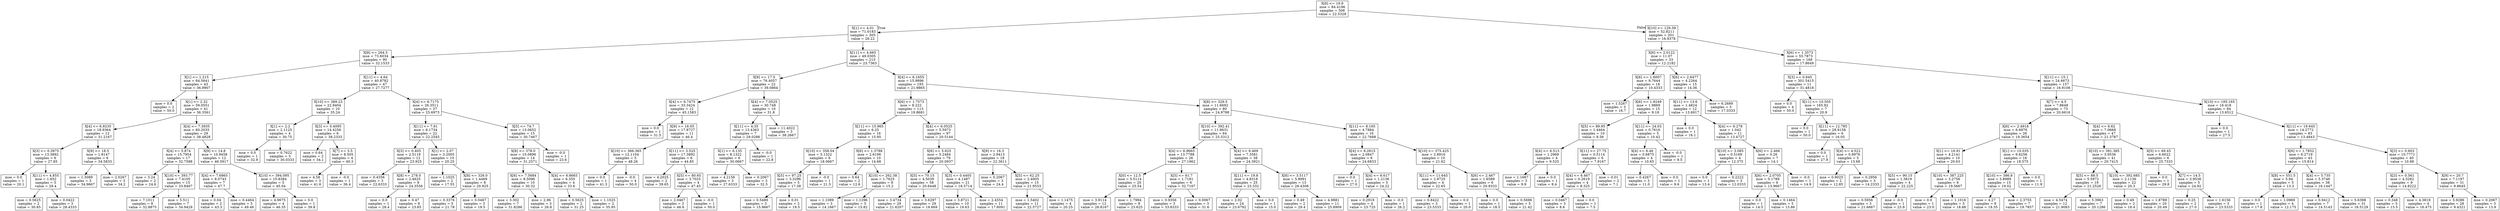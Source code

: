 digraph Tree {
node [shape=box] ;
0 [label="X[9] <= 19.9\nmse = 84.4196\nsamples = 506\nvalue = 22.5328"] ;
1 [label="X[1] <= 4.01\nmse = 71.0183\nsamples = 305\nvalue = 26.22"] ;
0 -> 1 [labeldistance=2.5, labelangle=45, headlabel="True"] ;
2 [label="X[8] <= 264.5\nmse = 73.6034\nsamples = 90\nvalue = 32.1533"] ;
1 -> 2 ;
3 [label="X[1] <= 1.215\nmse = 64.5641\nsamples = 43\nvalue = 36.9907"] ;
2 -> 3 ;
4 [label="mse = 0.0\nsamples = 2\nvalue = 50.0"] ;
3 -> 4 ;
5 [label="X[1] <= 2.32\nmse = 59.0551\nsamples = 41\nvalue = 36.3561"] ;
3 -> 5 ;
6 [label="X[4] <= 6.9235\nmse = 18.9364\nsamples = 12\nvalue = 31.2167"] ;
5 -> 6 ;
7 [label="X[3] <= 0.3975\nmse = 13.3892\nsamples = 6\nvalue = 27.85"] ;
6 -> 7 ;
8 [label="mse = 0.0\nsamples = 1\nvalue = 20.1"] ;
7 -> 8 ;
9 [label="X[11] <= 4.855\nmse = 1.652\nsamples = 5\nvalue = 29.4"] ;
7 -> 9 ;
10 [label="mse = 0.5625\nsamples = 2\nvalue = 30.85"] ;
9 -> 10 ;
11 [label="mse = 0.0422\nsamples = 3\nvalue = 28.4333"] ;
9 -> 11 ;
12 [label="X[9] <= 18.5\nmse = 1.8147\nsamples = 6\nvalue = 34.5833"] ;
6 -> 12 ;
13 [label="mse = 1.3089\nsamples = 3\nvalue = 34.9667"] ;
12 -> 13 ;
14 [label="mse = 2.0267\nsamples = 3\nvalue = 34.2"] ;
12 -> 14 ;
15 [label="X[4] <= 7.3935\nmse = 60.2035\nsamples = 29\nvalue = 38.4828"] ;
5 -> 15 ;
16 [label="X[4] <= 5.874\nmse = 15.7954\nsamples = 17\nvalue = 32.7588"] ;
15 -> 16 ;
17 [label="mse = 3.24\nsamples = 2\nvalue = 24.6"] ;
16 -> 17 ;
18 [label="X[10] <= 393.77\nmse = 7.4105\nsamples = 15\nvalue = 33.8467"] ;
16 -> 18 ;
19 [label="mse = 7.1011\nsamples = 8\nvalue = 32.8875"] ;
18 -> 19 ;
20 [label="mse = 5.511\nsamples = 7\nvalue = 34.9429"] ;
18 -> 20 ;
21 [label="X[9] <= 14.8\nmse = 10.9458\nsamples = 12\nvalue = 46.5917"] ;
15 -> 21 ;
22 [label="X[4] <= 7.6865\nmse = 8.0743\nsamples = 7\nvalue = 47.7"] ;
21 -> 22 ;
23 [label="mse = 0.04\nsamples = 2\nvalue = 43.3"] ;
22 -> 23 ;
24 [label="mse = 0.4464\nsamples = 5\nvalue = 49.46"] ;
22 -> 24 ;
25 [label="X[10] <= 394.095\nmse = 10.8384\nsamples = 5\nvalue = 45.04"] ;
21 -> 25 ;
26 [label="mse = 4.9675\nsamples = 4\nvalue = 46.35"] ;
25 -> 26 ;
27 [label="mse = 0.0\nsamples = 1\nvalue = 39.8"] ;
25 -> 27 ;
28 [label="X[11] <= 4.64\nmse = 40.8782\nsamples = 47\nvalue = 27.7277"] ;
2 -> 28 ;
29 [label="X[10] <= 389.23\nmse = 22.9404\nsamples = 10\nvalue = 35.24"] ;
28 -> 29 ;
30 [label="X[1] <= 2.2\nmse = 2.1125\nsamples = 4\nvalue = 30.75"] ;
29 -> 30 ;
31 [label="mse = 0.0\nsamples = 1\nvalue = 32.9"] ;
30 -> 31 ;
32 [label="mse = 0.7622\nsamples = 3\nvalue = 30.0333"] ;
30 -> 32 ;
33 [label="X[3] <= 0.4095\nmse = 14.4256\nsamples = 6\nvalue = 38.2333"] ;
29 -> 33 ;
34 [label="mse = 0.64\nsamples = 2\nvalue = 34.1"] ;
33 -> 34 ;
35 [label="X[7] <= 3.5\nmse = 8.505\nsamples = 4\nvalue = 40.3"] ;
33 -> 35 ;
36 [label="mse = 4.58\nsamples = 3\nvalue = 41.6"] ;
35 -> 36 ;
37 [label="mse = -0.0\nsamples = 1\nvalue = 36.4"] ;
35 -> 37 ;
38 [label="X[4] <= 6.7175\nmse = 26.3511\nsamples = 37\nvalue = 25.6973"] ;
28 -> 38 ;
39 [label="X[11] <= 7.61\nmse = 6.1734\nsamples = 22\nvalue = 22.2545"] ;
38 -> 39 ;
40 [label="X[3] <= 0.405\nmse = 2.5119\nsamples = 12\nvalue = 23.925"] ;
39 -> 40 ;
41 [label="mse = 0.4356\nsamples = 3\nvalue = 22.6333"] ;
40 -> 41 ;
42 [label="X[8] <= 278.0\nmse = 2.4625\nsamples = 9\nvalue = 24.3556"] ;
40 -> 42 ;
43 [label="mse = 0.0\nsamples = 1\nvalue = 28.4"] ;
42 -> 43 ;
44 [label="mse = 0.47\nsamples = 8\nvalue = 23.85"] ;
42 -> 44 ;
45 [label="X[1] <= 2.07\nmse = 3.2005\nsamples = 10\nvalue = 20.25"] ;
39 -> 45 ;
46 [label="mse = 1.1025\nsamples = 2\nvalue = 17.55"] ;
45 -> 46 ;
47 [label="X[8] <= 326.0\nmse = 1.4469\nsamples = 8\nvalue = 20.925"] ;
45 -> 47 ;
48 [label="mse = 0.3376\nsamples = 5\nvalue = 21.78"] ;
47 -> 48 ;
49 [label="mse = 0.0467\nsamples = 3\nvalue = 19.5"] ;
47 -> 49 ;
50 [label="X[5] <= 74.7\nmse = 13.0652\nsamples = 15\nvalue = 30.7467"] ;
38 -> 50 ;
51 [label="X[8] <= 378.0\nmse = 10.0896\nsamples = 14\nvalue = 31.2571"] ;
50 -> 51 ;
52 [label="X[6] <= 7.5684\nmse = 8.5096\nsamples = 10\nvalue = 30.32"] ;
51 -> 52 ;
53 [label="mse = 3.302\nsamples = 7\nvalue = 31.8286"] ;
52 -> 53 ;
54 [label="mse = 2.96\nsamples = 3\nvalue = 26.8"] ;
52 -> 54 ;
55 [label="X[4] <= 6.8665\nmse = 6.355\nsamples = 4\nvalue = 33.6"] ;
51 -> 55 ;
56 [label="mse = 0.5625\nsamples = 2\nvalue = 31.25"] ;
55 -> 56 ;
57 [label="mse = 1.1025\nsamples = 2\nvalue = 35.95"] ;
55 -> 57 ;
58 [label="mse = -0.0\nsamples = 1\nvalue = 23.6"] ;
50 -> 58 ;
59 [label="X[11] <= 4.665\nmse = 49.0305\nsamples = 215\nvalue = 23.7363"] ;
1 -> 59 ;
60 [label="X[9] <= 17.5\nmse = 76.4057\nsamples = 22\nvalue = 39.0864"] ;
59 -> 60 ;
61 [label="X[4] <= 6.7475\nmse = 33.3424\nsamples = 12\nvalue = 45.1583"] ;
60 -> 61 ;
62 [label="mse = 0.0\nsamples = 1\nvalue = 31.5"] ;
61 -> 62 ;
63 [label="X[9] <= 16.05\nmse = 17.8727\nsamples = 11\nvalue = 46.4"] ;
61 -> 63 ;
64 [label="X[10] <= 366.365\nmse = 12.1104\nsamples = 5\nvalue = 48.26"] ;
63 -> 64 ;
65 [label="mse = 0.0\nsamples = 1\nvalue = 41.3"] ;
64 -> 65 ;
66 [label="mse = -0.0\nsamples = 4\nvalue = 50.0"] ;
64 -> 66 ;
67 [label="X[11] <= 3.525\nmse = 17.3892\nsamples = 6\nvalue = 44.85"] ;
63 -> 67 ;
68 [label="mse = 4.2025\nsamples = 2\nvalue = 39.65"] ;
67 -> 68 ;
69 [label="X[5] <= 80.65\nmse = 3.7025\nsamples = 4\nvalue = 47.45"] ;
67 -> 69 ;
70 [label="mse = 2.0467\nsamples = 3\nvalue = 46.6"] ;
69 -> 70 ;
71 [label="mse = -0.0\nsamples = 1\nvalue = 50.0"] ;
69 -> 71 ;
72 [label="X[4] <= 7.0525\nmse = 30.748\nsamples = 10\nvalue = 31.8"] ;
60 -> 72 ;
73 [label="X[11] <= 4.35\nmse = 13.4363\nsamples = 7\nvalue = 29.0286"] ;
72 -> 73 ;
74 [label="X[1] <= 6.135\nmse = 8.1322\nsamples = 6\nvalue = 30.0667"] ;
73 -> 74 ;
75 [label="mse = 4.2156\nsamples = 3\nvalue = 27.6333"] ;
74 -> 75 ;
76 [label="mse = 0.2067\nsamples = 3\nvalue = 32.5"] ;
74 -> 76 ;
77 [label="mse = -0.0\nsamples = 1\nvalue = 22.8"] ;
73 -> 77 ;
78 [label="mse = 11.4022\nsamples = 3\nvalue = 38.2667"] ;
72 -> 78 ;
79 [label="X[4] <= 6.1655\nmse = 15.9896\nsamples = 193\nvalue = 21.9865"] ;
59 -> 79 ;
80 [label="X[6] <= 1.7573\nmse = 8.222\nsamples = 113\nvalue = 19.8681"] ;
79 -> 80 ;
81 [label="X[11] <= 15.965\nmse = 6.25\nsamples = 16\nvalue = 15.95"] ;
80 -> 81 ;
82 [label="X[10] <= 358.04\nmse = 5.1322\nsamples = 6\nvalue = 18.0667"] ;
81 -> 82 ;
83 [label="X[5] <= 97.25\nmse = 3.3296\nsamples = 5\nvalue = 17.38"] ;
82 -> 83 ;
84 [label="mse = 0.5489\nsamples = 3\nvalue = 15.9667"] ;
83 -> 84 ;
85 [label="mse = 0.01\nsamples = 2\nvalue = 19.5"] ;
83 -> 85 ;
86 [label="mse = -0.0\nsamples = 1\nvalue = 21.5"] ;
82 -> 86 ;
87 [label="X[6] <= 1.3788\nmse = 2.6196\nsamples = 10\nvalue = 14.68"] ;
81 -> 87 ;
88 [label="mse = 0.64\nsamples = 2\nvalue = 12.6"] ;
87 -> 88 ;
89 [label="X[10] <= 262.38\nmse = 1.7625\nsamples = 8\nvalue = 15.2"] ;
87 -> 89 ;
90 [label="mse = 1.1089\nsamples = 3\nvalue = 14.1667"] ;
89 -> 90 ;
91 [label="mse = 1.1296\nsamples = 5\nvalue = 15.82"] ;
89 -> 91 ;
92 [label="X[4] <= 6.0525\nmse = 5.5973\nsamples = 97\nvalue = 20.5144"] ;
80 -> 92 ;
93 [label="X[6] <= 5.625\nmse = 5.2484\nsamples = 79\nvalue = 20.0937"] ;
92 -> 93 ;
94 [label="X[5] <= 70.15\nmse = 4.5039\nsamples = 58\nvalue = 20.6448"] ;
93 -> 94 ;
95 [label="mse = 3.4734\nsamples = 29\nvalue = 21.6207"] ;
94 -> 95 ;
96 [label="mse = 3.6297\nsamples = 29\nvalue = 19.669"] ;
94 -> 96 ;
97 [label="X[3] <= 0.4405\nmse = 4.1487\nsamples = 21\nvalue = 18.5714"] ;
93 -> 97 ;
98 [label="mse = 3.8721\nsamples = 10\nvalue = 19.63"] ;
97 -> 98 ;
99 [label="mse = 2.4554\nsamples = 11\nvalue = 17.6091"] ;
97 -> 99 ;
100 [label="X[9] <= 16.3\nmse = 2.9413\nsamples = 18\nvalue = 22.3611"] ;
92 -> 100 ;
101 [label="mse = 0.2067\nsamples = 3\nvalue = 24.4"] ;
100 -> 101 ;
102 [label="X[5] <= 62.25\nmse = 2.4905\nsamples = 15\nvalue = 21.9533"] ;
100 -> 102 ;
103 [label="mse = 1.5402\nsamples = 11\nvalue = 22.5727"] ;
102 -> 103 ;
104 [label="mse = 1.1475\nsamples = 4\nvalue = 20.25"] ;
102 -> 104 ;
105 [label="X[8] <= 329.5\nmse = 11.6692\nsamples = 80\nvalue = 24.9788"] ;
79 -> 105 ;
106 [label="X[10] <= 392.41\nmse = 11.8631\nsamples = 64\nvalue = 25.5312"] ;
105 -> 106 ;
107 [label="X[4] <= 6.9665\nmse = 13.7788\nsamples = 26\nvalue = 27.1962"] ;
106 -> 107 ;
108 [label="X[0] <= 12.5\nmse = 5.5114\nsamples = 20\nvalue = 25.54"] ;
107 -> 108 ;
109 [label="mse = 3.9114\nsamples = 12\nvalue = 26.8167"] ;
108 -> 109 ;
110 [label="mse = 1.7994\nsamples = 8\nvalue = 23.625"] ;
108 -> 110 ;
111 [label="X[5] <= 61.7\nmse = 1.7181\nsamples = 6\nvalue = 32.7167"] ;
107 -> 111 ;
112 [label="mse = 0.9356\nsamples = 3\nvalue = 33.8333"] ;
111 -> 112 ;
113 [label="mse = 0.0067\nsamples = 3\nvalue = 31.6"] ;
111 -> 113 ;
114 [label="X[4] <= 6.469\nmse = 7.3581\nsamples = 38\nvalue = 24.3921"] ;
106 -> 114 ;
115 [label="X[11] <= 19.8\nmse = 4.8318\nsamples = 25\nvalue = 23.332"] ;
114 -> 115 ;
116 [label="mse = 2.02\nsamples = 24\nvalue = 23.6792"] ;
115 -> 116 ;
117 [label="mse = 0.0\nsamples = 1\nvalue = 15.0"] ;
115 -> 117 ;
118 [label="X[6] <= 3.5117\nmse = 5.8991\nsamples = 13\nvalue = 26.4308"] ;
114 -> 118 ;
119 [label="mse = 0.49\nsamples = 2\nvalue = 29.4"] ;
118 -> 119 ;
120 [label="mse = 4.9881\nsamples = 11\nvalue = 25.8909"] ;
118 -> 120 ;
121 [label="X[11] <= 8.165\nmse = 4.7884\nsamples = 16\nvalue = 22.7688"] ;
105 -> 121 ;
122 [label="X[4] <= 6.2615\nmse = 2.0847\nsamples = 6\nvalue = 24.6833"] ;
121 -> 122 ;
123 [label="mse = 0.0\nsamples = 1\nvalue = 27.0"] ;
122 -> 123 ;
124 [label="X[4] <= 6.617\nmse = 1.2136\nsamples = 5\nvalue = 24.22"] ;
122 -> 124 ;
125 [label="mse = 0.2919\nsamples = 4\nvalue = 23.725"] ;
124 -> 125 ;
126 [label="mse = -0.0\nsamples = 1\nvalue = 26.2"] ;
124 -> 126 ;
127 [label="X[10] <= 375.425\nmse = 2.8916\nsamples = 10\nvalue = 21.62"] ;
121 -> 127 ;
128 [label="X[11] <= 11.645\nmse = 2.9725\nsamples = 4\nvalue = 22.65"] ;
127 -> 128 ;
129 [label="mse = 0.8422\nsamples = 3\nvalue = 23.5333"] ;
128 -> 129 ;
130 [label="mse = 0.0\nsamples = 1\nvalue = 20.0"] ;
128 -> 130 ;
131 [label="X[6] <= 2.467\nmse = 1.6589\nsamples = 6\nvalue = 20.9333"] ;
127 -> 131 ;
132 [label="mse = 0.0\nsamples = 1\nvalue = 18.5"] ;
131 -> 132 ;
133 [label="mse = 0.5696\nsamples = 5\nvalue = 21.42"] ;
131 -> 133 ;
134 [label="X[10] <= 129.39\nmse = 52.8211\nsamples = 201\nvalue = 16.9378"] ;
0 -> 134 [labeldistance=2.5, labelangle=-45, headlabel="False"] ;
135 [label="X[6] <= 2.0122\nmse = 11.07\nsamples = 33\nvalue = 12.2182"] ;
134 -> 135 ;
136 [label="X[6] <= 1.6007\nmse = 9.7644\nsamples = 18\nvalue = 10.4333"] ;
135 -> 136 ;
137 [label="mse = 1.5267\nsamples = 3\nvalue = 16.7"] ;
136 -> 137 ;
138 [label="X[6] <= 1.9249\nmse = 1.9869\nsamples = 15\nvalue = 9.18"] ;
136 -> 138 ;
139 [label="X[5] <= 89.95\nmse = 1.4464\nsamples = 10\nvalue = 8.56"] ;
138 -> 139 ;
140 [label="X[4] <= 6.513\nmse = 1.2969\nsamples = 4\nvalue = 9.525"] ;
139 -> 140 ;
141 [label="mse = 1.1667\nsamples = 3\nvalue = 9.9"] ;
140 -> 141 ;
142 [label="mse = 0.0\nsamples = 1\nvalue = 8.4"] ;
140 -> 142 ;
143 [label="X[11] <= 27.75\nmse = 0.5114\nsamples = 6\nvalue = 7.9167"] ;
139 -> 143 ;
144 [label="X[4] <= 6.467\nmse = 0.2619\nsamples = 4\nvalue = 8.325"] ;
143 -> 144 ;
145 [label="mse = 0.0467\nsamples = 3\nvalue = 8.6"] ;
144 -> 145 ;
146 [label="mse = 0.0\nsamples = 1\nvalue = 7.5"] ;
144 -> 146 ;
147 [label="mse = 0.01\nsamples = 2\nvalue = 7.1"] ;
143 -> 147 ;
148 [label="X[11] <= 24.03\nmse = 0.7616\nsamples = 5\nvalue = 10.42"] ;
138 -> 148 ;
149 [label="X[4] <= 6.46\nmse = 0.6875\nsamples = 4\nvalue = 10.65"] ;
148 -> 149 ;
150 [label="mse = 0.4267\nsamples = 3\nvalue = 11.0"] ;
149 -> 150 ;
151 [label="mse = 0.0\nsamples = 1\nvalue = 9.6"] ;
149 -> 151 ;
152 [label="mse = -0.0\nsamples = 1\nvalue = 9.5"] ;
148 -> 152 ;
153 [label="X[6] <= 2.6477\nmse = 4.2264\nsamples = 15\nvalue = 14.36"] ;
135 -> 153 ;
154 [label="X[11] <= 13.6\nmse = 1.4824\nsamples = 12\nvalue = 13.6917"] ;
153 -> 154 ;
155 [label="mse = 0.0\nsamples = 1\nvalue = 16.1"] ;
154 -> 155 ;
156 [label="X[4] <= 6.278\nmse = 1.042\nsamples = 11\nvalue = 13.4727"] ;
154 -> 156 ;
157 [label="X[10] <= 3.085\nmse = 0.5169\nsamples = 4\nvalue = 12.375"] ;
156 -> 157 ;
158 [label="mse = 0.0\nsamples = 1\nvalue = 13.4"] ;
157 -> 158 ;
159 [label="mse = 0.2222\nsamples = 3\nvalue = 12.0333"] ;
157 -> 159 ;
160 [label="X[6] <= 2.466\nmse = 0.26\nsamples = 7\nvalue = 14.1"] ;
156 -> 160 ;
161 [label="X[6] <= 2.0705\nmse = 0.1789\nsamples = 6\nvalue = 13.9667"] ;
160 -> 161 ;
162 [label="mse = 0.0\nsamples = 1\nvalue = 14.5"] ;
161 -> 162 ;
163 [label="mse = 0.1464\nsamples = 5\nvalue = 13.86"] ;
161 -> 163 ;
164 [label="mse = -0.0\nsamples = 1\nvalue = 14.9"] ;
160 -> 164 ;
165 [label="mse = 6.2689\nsamples = 3\nvalue = 17.0333"] ;
153 -> 165 ;
166 [label="X[6] <= 1.3573\nmse = 55.7873\nsamples = 168\nvalue = 17.8649"] ;
134 -> 166 ;
167 [label="X[3] <= 0.645\nmse = 301.5415\nsamples = 11\nvalue = 31.4818"] ;
166 -> 167 ;
168 [label="mse = 0.0\nsamples = 4\nvalue = 50.0"] ;
167 -> 168 ;
169 [label="X[11] <= 10.505\nmse = 165.92\nsamples = 7\nvalue = 20.9"] ;
167 -> 169 ;
170 [label="mse = 0.0\nsamples = 1\nvalue = 50.0"] ;
169 -> 170 ;
171 [label="X[11] <= 12.785\nmse = 28.9158\nsamples = 6\nvalue = 16.05"] ;
169 -> 171 ;
172 [label="mse = 0.0\nsamples = 1\nvalue = 27.9"] ;
171 -> 172 ;
173 [label="X[4] <= 4.522\nmse = 0.9976\nsamples = 5\nvalue = 13.68"] ;
171 -> 173 ;
174 [label="mse = 0.9025\nsamples = 2\nvalue = 12.85"] ;
173 -> 174 ;
175 [label="mse = 0.2956\nsamples = 3\nvalue = 14.2333"] ;
173 -> 175 ;
176 [label="X[11] <= 15.1\nmse = 24.6673\nsamples = 157\nvalue = 16.9108"] ;
166 -> 176 ;
177 [label="X[7] <= 4.5\nmse = 7.8648\nsamples = 73\nvalue = 20.6616"] ;
176 -> 177 ;
178 [label="X[6] <= 2.4918\nmse = 6.6976\nsamples = 26\nvalue = 19.3654"] ;
177 -> 178 ;
179 [label="X[1] <= 16.91\nmse = 4.2141\nsamples = 10\nvalue = 20.63"] ;
178 -> 179 ;
180 [label="X[5] <= 90.15\nmse = 1.3819\nsamples = 4\nvalue = 22.225"] ;
179 -> 180 ;
181 [label="mse = 0.5956\nsamples = 3\nvalue = 21.6667"] ;
180 -> 181 ;
182 [label="mse = -0.0\nsamples = 1\nvalue = 23.9"] ;
180 -> 182 ;
183 [label="X[10] <= 387.225\nmse = 3.2756\nsamples = 6\nvalue = 19.5667"] ;
179 -> 183 ;
184 [label="mse = 0.0\nsamples = 1\nvalue = 23.0"] ;
183 -> 184 ;
185 [label="mse = 1.1016\nsamples = 5\nvalue = 18.88"] ;
183 -> 185 ;
186 [label="X[1] <= 10.035\nmse = 6.6256\nsamples = 16\nvalue = 18.575"] ;
178 -> 186 ;
187 [label="X[10] <= 386.8\nmse = 3.8989\nsamples = 15\nvalue = 19.02"] ;
186 -> 187 ;
188 [label="mse = 4.27\nsamples = 8\nvalue = 18.35"] ;
187 -> 188 ;
189 [label="mse = 2.3755\nsamples = 7\nvalue = 19.7857"] ;
187 -> 189 ;
190 [label="mse = 0.0\nsamples = 1\nvalue = 11.9"] ;
186 -> 190 ;
191 [label="X[4] <= 6.62\nmse = 7.0668\nsamples = 47\nvalue = 21.3787"] ;
177 -> 191 ;
192 [label="X[10] <= 391.385\nmse = 3.9536\nsamples = 41\nvalue = 20.7415"] ;
191 -> 192 ;
193 [label="X[5] <= 88.5\nmse = 5.5972\nsamples = 19\nvalue = 21.2526"] ;
192 -> 193 ;
194 [label="mse = 4.5474\nsamples = 12\nvalue = 21.9083"] ;
193 -> 194 ;
195 [label="mse = 5.3963\nsamples = 7\nvalue = 20.1286"] ;
193 -> 195 ;
196 [label="X[10] <= 392.685\nmse = 2.1136\nsamples = 22\nvalue = 20.3"] ;
192 -> 196 ;
197 [label="mse = 0.49\nsamples = 2\nvalue = 18.4"] ;
196 -> 197 ;
198 [label="mse = 1.8789\nsamples = 20\nvalue = 20.49"] ;
196 -> 198 ;
199 [label="X[5] <= 69.45\nmse = 6.6022\nsamples = 6\nvalue = 25.7333"] ;
191 -> 199 ;
200 [label="mse = 0.0\nsamples = 1\nvalue = 29.8"] ;
199 -> 200 ;
201 [label="X[7] <= 14.5\nmse = 3.9536\nsamples = 5\nvalue = 24.92"] ;
199 -> 201 ;
202 [label="mse = 0.25\nsamples = 2\nvalue = 27.0"] ;
201 -> 202 ;
203 [label="mse = 1.6156\nsamples = 3\nvalue = 23.5333"] ;
201 -> 203 ;
204 [label="X[10] <= 195.165\nmse = 16.418\nsamples = 84\nvalue = 13.6512"] ;
176 -> 204 ;
205 [label="mse = 0.0\nsamples = 1\nvalue = 27.5"] ;
204 -> 205 ;
206 [label="X[11] <= 19.645\nmse = 14.2772\nsamples = 83\nvalue = 13.4843"] ;
204 -> 206 ;
207 [label="X[6] <= 1.7852\nmse = 6.2719\nsamples = 43\nvalue = 15.814"] ;
206 -> 207 ;
208 [label="X[8] <= 551.5\nmse = 5.94\nsamples = 5\nvalue = 13.3"] ;
207 -> 208 ;
209 [label="mse = 0.0\nsamples = 1\nvalue = 17.8"] ;
208 -> 209 ;
210 [label="mse = 1.0969\nsamples = 4\nvalue = 12.175"] ;
208 -> 210 ;
211 [label="X[4] <= 5.735\nmse = 5.3746\nsamples = 38\nvalue = 16.1447"] ;
207 -> 211 ;
212 [label="mse = 0.9412\nsamples = 7\nvalue = 14.5143"] ;
211 -> 212 ;
213 [label="mse = 5.6398\nsamples = 31\nvalue = 16.5129"] ;
211 -> 213 ;
214 [label="X[3] <= 0.603\nmse = 10.7771\nsamples = 40\nvalue = 10.98"] ;
206 -> 214 ;
215 [label="X[3] <= 0.561\nmse = 4.3262\nsamples = 9\nvalue = 14.8222"] ;
214 -> 215 ;
216 [label="mse = 0.348\nsamples = 5\nvalue = 13.5"] ;
215 -> 216 ;
217 [label="mse = 4.3819\nsamples = 4\nvalue = 16.475"] ;
215 -> 217 ;
218 [label="X[9] <= 20.7\nmse = 7.1197\nsamples = 31\nvalue = 9.8645"] ;
214 -> 218 ;
219 [label="mse = 5.9286\nsamples = 28\nvalue = 9.4321"] ;
218 -> 219 ;
220 [label="mse = 0.2067\nsamples = 3\nvalue = 13.9"] ;
218 -> 220 ;
}